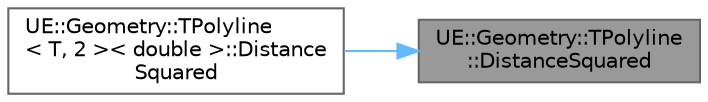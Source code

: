 digraph "UE::Geometry::TPolyline::DistanceSquared"
{
 // INTERACTIVE_SVG=YES
 // LATEX_PDF_SIZE
  bgcolor="transparent";
  edge [fontname=Helvetica,fontsize=10,labelfontname=Helvetica,labelfontsize=10];
  node [fontname=Helvetica,fontsize=10,shape=box,height=0.2,width=0.4];
  rankdir="RL";
  Node1 [id="Node000001",label="UE::Geometry::TPolyline\l::DistanceSquared",height=0.2,width=0.4,color="gray40", fillcolor="grey60", style="filled", fontcolor="black",tooltip="Calculate the squared distance from a point to the polyline."];
  Node1 -> Node2 [id="edge1_Node000001_Node000002",dir="back",color="steelblue1",style="solid",tooltip=" "];
  Node2 [id="Node000002",label="UE::Geometry::TPolyline\l\< T, 2 \>\< double \>::Distance\lSquared",height=0.2,width=0.4,color="grey40", fillcolor="white", style="filled",URL="$d3/d44/classUE_1_1Geometry_1_1TPolyline.html#af7c08a5530e662992659c4d75117cb87",tooltip=" "];
}
